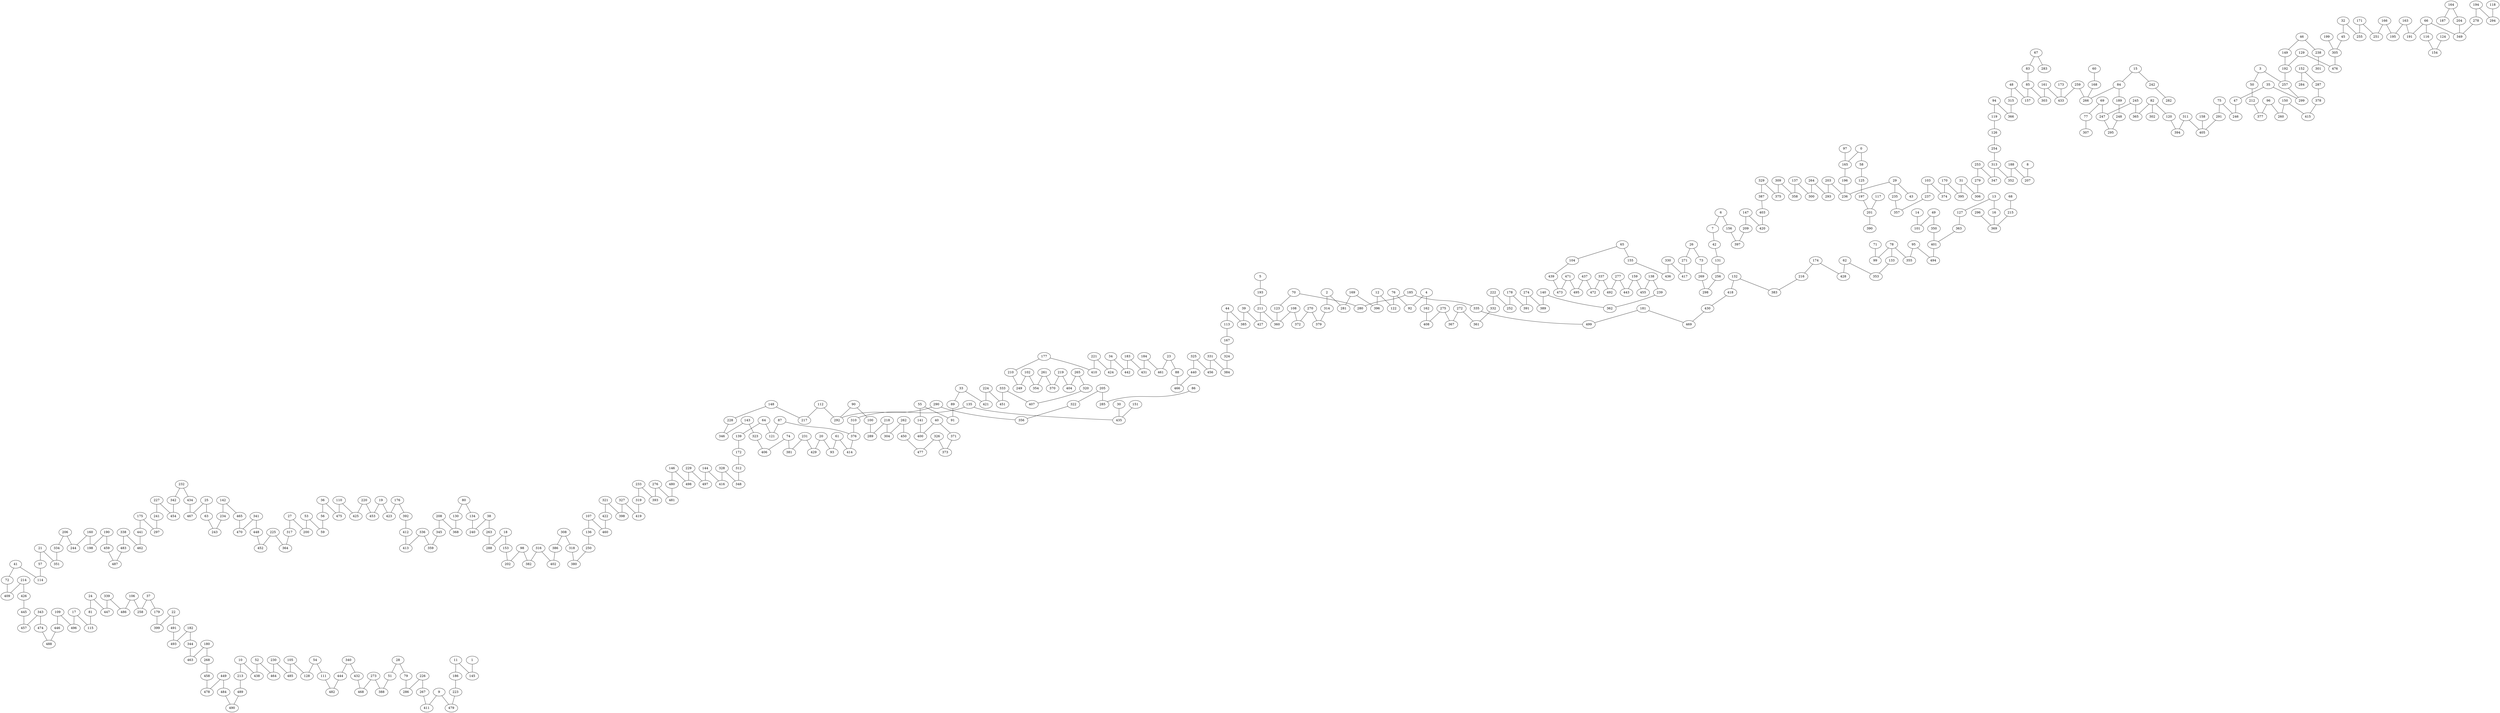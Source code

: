 graph{
   41 -- 72;
   75 -- 291;
   21 -- 351;
   75 -- 246;
   459 -- 487;
   21 -- 57;
   422 -- 460;
   47 -- 246;
   190 -- 459;
   80 -- 134;
   35 -- 47;
   35 -- 299;
   257 -- 299;
   57 -- 114;
   3 -- 257;
   190 -- 198;
   321 -- 422;
   3 -- 50;
   41 -- 114;
   134 -- 240;
   50 -- 212;
   160 -- 198;
   212 -- 377;
   96 -- 377;
   96 -- 260;
   321 -- 398;
   150 -- 260;
   160 -- 244;
   38 -- 240;
   150 -- 415;
   72 -- 409;
   378 -- 415;
   287 -- 378;
   214 -- 409;
   206 -- 244;
   152 -- 287;
   206 -- 334;
   327 -- 398;
   152 -- 284;
   38 -- 263;
   192 -- 257;
   214 -- 426;
   334 -- 351;
   149 -- 192;
   426 -- 445;
   46 -- 149;
   449 -- 484;
   24 -- 81;
   392 -- 412;
   181 -- 499;
   445 -- 457;
   181 -- 469;
   24 -- 447;
   491 -- 493;
   484 -- 490;
   430 -- 469;
   343 -- 457;
   73 -- 269;
   418 -- 430;
   339 -- 447;
   182 -- 493;
   343 -- 474;
   132 -- 418;
   489 -- 490;
   412 -- 413;
   132 -- 383;
   474 -- 488;
   339 -- 486;
   216 -- 383;
   182 -- 344;
   446 -- 488;
   213 -- 489;
   174 -- 216;
   174 -- 428;
   106 -- 486;
   109 -- 446;
   62 -- 428;
   10 -- 213;
   106 -- 258;
   344 -- 463;
   336 -- 413;
   62 -- 353;
   180 -- 463;
   10 -- 438;
   133 -- 353;
   109 -- 496;
   37 -- 258;
   78 -- 133;
   180 -- 268;
   17 -- 496;
   52 -- 438;
   78 -- 355;
   268 -- 458;
   95 -- 355;
   37 -- 179;
   336 -- 359;
   95 -- 494;
   52 -- 464;
   17 -- 115;
   179 -- 399;
   401 -- 494;
   458 -- 478;
   230 -- 464;
   363 -- 401;
   22 -- 399;
   127 -- 363;
   81 -- 115;
   449 -- 478;
   22 -- 491;
   13 -- 127;
   230 -- 485;
   345 -- 359;
   13 -- 16;
   20 -- 429;
   85 -- 303;
   231 -- 429;
   161 -- 303;
   110 -- 475;
   231 -- 381;
   161 -- 433;
   74 -- 381;
   259 -- 433;
   74 -- 406;
   259 -- 266;
   323 -- 406;
   168 -- 266;
   143 -- 323;
   60 -- 168;
   110 -- 425;
   143 -- 346;
   84 -- 266;
   228 -- 346;
   84 -- 189;
   148 -- 228;
   189 -- 248;
   148 -- 217;
   248 -- 295;
   112 -- 217;
   247 -- 295;
   220 -- 425;
   112 -- 292;
   245 -- 247;
   90 -- 292;
   245 -- 365;
   90 -- 100;
   82 -- 365;
   100 -- 289;
   82 -- 120;
   218 -- 289;
   120 -- 394;
   220 -- 453;
   218 -- 304;
   311 -- 394;
   262 -- 304;
   311 -- 405;
   262 -- 450;
   158 -- 405;
   450 -- 477;
   291 -- 405;
   229 -- 497;
   269 -- 298;
   9 -- 411;
   11 -- 186;
   144 -- 497;
   256 -- 298;
   250 -- 380;
   144 -- 416;
   131 -- 256;
   9 -- 479;
   328 -- 416;
   42 -- 131;
   11 -- 145;
   328 -- 348;
   7 -- 42;
   312 -- 348;
   6 -- 7;
   223 -- 479;
   1 -- 145;
   172 -- 312;
   6 -- 156;
   136 -- 250;
   139 -- 172;
   156 -- 397;
   186 -- 223;
   64 -- 139;
   209 -- 397;
   64 -- 121;
   147 -- 209;
   87 -- 121;
   147 -- 420;
   87 -- 376;
   403 -- 420;
   310 -- 376;
   387 -- 403;
   107 -- 136;
   135 -- 310;
   329 -- 387;
   135 -- 435;
   329 -- 375;
   30 -- 435;
   309 -- 375;
   151 -- 435;
   309 -- 358;
   376 -- 414;
   137 -- 358;
   107 -- 460;
   61 -- 414;
   137 -- 300;
   61 -- 93;
   264 -- 300;
   20 -- 93;
   264 -- 293;
   261 -- 354;
   331 -- 384;
   76 -- 122;
   31 -- 306;
   46 -- 238;
   102 -- 354;
   324 -- 384;
   76 -- 92;
   234 -- 243;
   279 -- 306;
   238 -- 301;
   263 -- 288;
   102 -- 249;
   167 -- 324;
   4 -- 92;
   253 -- 279;
   129 -- 192;
   210 -- 249;
   113 -- 167;
   4 -- 162;
   25 -- 467;
   253 -- 347;
   129 -- 476;
   63 -- 243;
   177 -- 210;
   44 -- 113;
   162 -- 408;
   313 -- 347;
   305 -- 476;
   465 -- 470;
   177 -- 410;
   44 -- 385;
   275 -- 408;
   25 -- 63;
   313 -- 352;
   199 -- 305;
   221 -- 410;
   39 -- 385;
   275 -- 367;
   188 -- 352;
   45 -- 305;
   341 -- 448;
   18 -- 288;
   221 -- 424;
   39 -- 427;
   272 -- 367;
   188 -- 207;
   32 -- 45;
   142 -- 465;
   34 -- 424;
   211 -- 427;
   272 -- 361;
   8 -- 207;
   32 -- 255;
   341 -- 470;
   34 -- 442;
   211 -- 360;
   332 -- 361;
   254 -- 313;
   171 -- 255;
   183 -- 442;
   108 -- 360;
   222 -- 332;
   142 -- 234;
   126 -- 254;
   171 -- 251;
   183 -- 431;
   108 -- 372;
   222 -- 252;
   119 -- 126;
   166 -- 251;
   225 -- 452;
   27 -- 200;
   18 -- 153;
   184 -- 431;
   270 -- 372;
   178 -- 252;
   94 -- 119;
   166 -- 195;
   184 -- 461;
   270 -- 379;
   178 -- 391;
   94 -- 366;
   163 -- 195;
   448 -- 452;
   23 -- 461;
   314 -- 379;
   274 -- 391;
   315 -- 366;
   163 -- 191;
   27 -- 317;
   23 -- 88;
   2 -- 314;
   274 -- 389;
   48 -- 315;
   66 -- 191;
   140 -- 389;
   276 -- 393;
   88 -- 466;
   317 -- 364;
   2 -- 281;
   48 -- 157;
   66 -- 116;
   440 -- 466;
   169 -- 281;
   140 -- 362;
   85 -- 157;
   116 -- 154;
   325 -- 440;
   169 -- 396;
   239 -- 362;
   83 -- 85;
   124 -- 154;
   342 -- 454;
   325 -- 456;
   12 -- 396;
   138 -- 239;
   67 -- 83;
   66 -- 349;
   225 -- 364;
   331 -- 456;
   12 -- 122;
   138 -- 455;
   67 -- 283;
   278 -- 349;
   203 -- 293;
   16 -- 369;
   203 -- 236;
   215 -- 369;
   196 -- 236;
   68 -- 215;
   165 -- 196;
   296 -- 369;
   208 -- 345;
   97 -- 165;
   350 -- 401;
   0 -- 165;
   49 -- 350;
   0 -- 58;
   49 -- 101;
   58 -- 125;
   14 -- 101;
   125 -- 197;
   78 -- 99;
   441 -- 462;
   208 -- 368;
   197 -- 201;
   71 -- 99;
   338 -- 483;
   201 -- 390;
   193 -- 211;
   316 -- 402;
   117 -- 201;
   5 -- 193;
   29 -- 236;
   290 -- 292;
   29 -- 235;
   290 -- 356;
   130 -- 368;
   235 -- 357;
   322 -- 356;
   237 -- 357;
   205 -- 322;
   386 -- 402;
   103 -- 237;
   205 -- 285;
   338 -- 462;
   103 -- 374;
   86 -- 285;
   36 -- 475;
   170 -- 374;
   175 -- 297;
   80 -- 130;
   170 -- 395;
   483 -- 487;
   31 -- 395;
   326 -- 477;
   194 -- 278;
   434 -- 467;
   19 -- 453;
   327 -- 419;
   326 -- 373;
   194 -- 294;
   371 -- 373;
   118 -- 294;
   40 -- 371;
   204 -- 349;
   232 -- 342;
   40 -- 400;
   164 -- 204;
   141 -- 400;
   164 -- 187;
   19 -- 423;
   319 -- 419;
   55 -- 141;
   82 -- 302;
   55 -- 91;
   69 -- 247;
   308 -- 386;
   89 -- 91;
   69 -- 77;
   33 -- 89;
   77 -- 307;
   33 -- 421;
   15 -- 84;
   176 -- 423;
   233 -- 319;
   224 -- 421;
   15 -- 242;
   224 -- 451;
   242 -- 282;
   308 -- 318;
   333 -- 451;
   173 -- 433;
   333 -- 407;
   29 -- 43;
   232 -- 434;
   320 -- 407;
   123 -- 360;
   176 -- 392;
   233 -- 393;
   265 -- 320;
   70 -- 123;
   265 -- 404;
   70 -- 280;
   318 -- 380;
   219 -- 404;
   185 -- 280;
   219 -- 370;
   185 -- 335;
   261 -- 370;
   335 -- 499;
   36 -- 56;
   159 -- 455;
   273 -- 468;
   159 -- 443;
   105 -- 485;
   153 -- 202;
   277 -- 443;
   56 -- 59;
   227 -- 454;
   175 -- 441;
   105 -- 128;
   277 -- 492;
   273 -- 388;
   337 -- 492;
   337 -- 472;
   54 -- 128;
   53 -- 200;
   437 -- 472;
   51 -- 388;
   98 -- 202;
   437 -- 495;
   28 -- 51;
   54 -- 111;
   471 -- 495;
   53 -- 59;
   471 -- 473;
   241 -- 297;
   28 -- 79;
   439 -- 473;
   111 -- 482;
   104 -- 439;
   444 -- 482;
   98 -- 382;
   65 -- 104;
   79 -- 286;
   65 -- 155;
   432 -- 468;
   155 -- 436;
   226 -- 286;
   340 -- 444;
   330 -- 436;
   276 -- 481;
   330 -- 417;
   226 -- 267;
   316 -- 382;
   480 -- 481;
   271 -- 417;
   340 -- 432;
   227 -- 241;
   146 -- 480;
   26 -- 271;
   146 -- 498;
   26 -- 73;
   267 -- 411;
   229 -- 498;
}